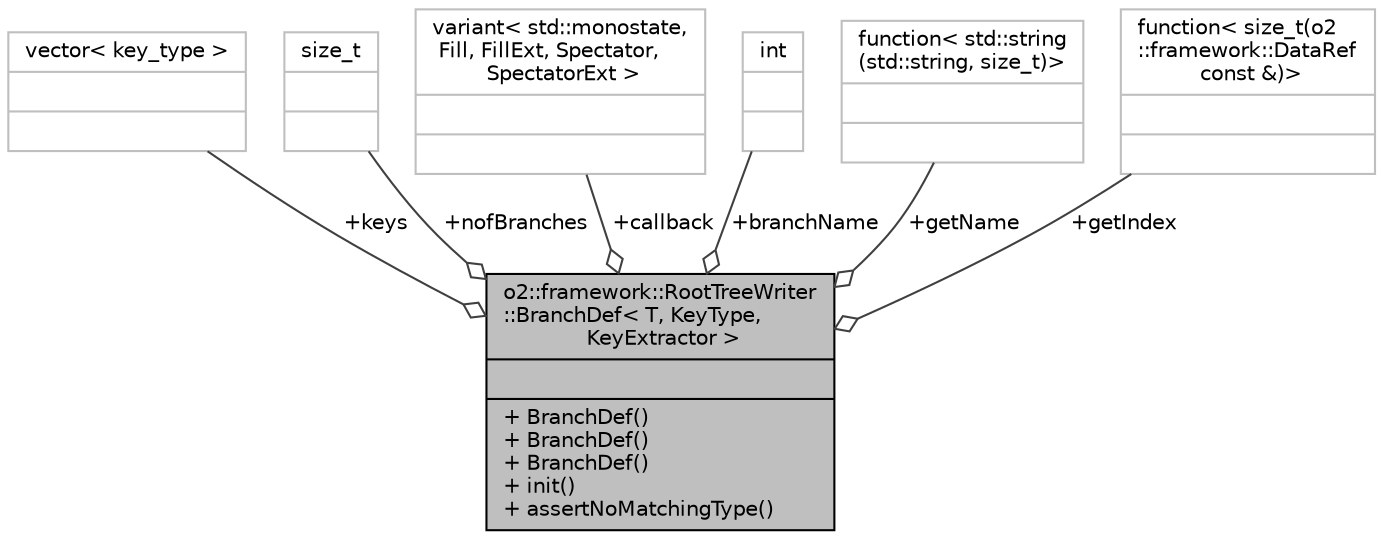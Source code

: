 digraph "o2::framework::RootTreeWriter::BranchDef&lt; T, KeyType, KeyExtractor &gt;"
{
 // INTERACTIVE_SVG=YES
  bgcolor="transparent";
  edge [fontname="Helvetica",fontsize="10",labelfontname="Helvetica",labelfontsize="10"];
  node [fontname="Helvetica",fontsize="10",shape=record];
  Node4 [label="{o2::framework::RootTreeWriter\l::BranchDef\< T, KeyType,\l KeyExtractor \>\n||+ BranchDef()\l+ BranchDef()\l+ BranchDef()\l+ init()\l+ assertNoMatchingType()\l}",height=0.2,width=0.4,color="black", fillcolor="grey75", style="filled", fontcolor="black"];
  Node5 -> Node4 [color="grey25",fontsize="10",style="solid",label=" +keys" ,arrowhead="odiamond",fontname="Helvetica"];
  Node5 [label="{vector\< key_type \>\n||}",height=0.2,width=0.4,color="grey75"];
  Node6 -> Node4 [color="grey25",fontsize="10",style="solid",label=" +nofBranches" ,arrowhead="odiamond",fontname="Helvetica"];
  Node6 [label="{size_t\n||}",height=0.2,width=0.4,color="grey75"];
  Node7 -> Node4 [color="grey25",fontsize="10",style="solid",label=" +callback" ,arrowhead="odiamond",fontname="Helvetica"];
  Node7 [label="{variant\< std::monostate,\l Fill, FillExt, Spectator,\l SpectatorExt \>\n||}",height=0.2,width=0.4,color="grey75"];
  Node8 -> Node4 [color="grey25",fontsize="10",style="solid",label=" +branchName" ,arrowhead="odiamond",fontname="Helvetica"];
  Node8 [label="{int\n||}",height=0.2,width=0.4,color="grey75"];
  Node9 -> Node4 [color="grey25",fontsize="10",style="solid",label=" +getName" ,arrowhead="odiamond",fontname="Helvetica"];
  Node9 [label="{function\< std::string\l(std::string, size_t)\>\n||}",height=0.2,width=0.4,color="grey75"];
  Node10 -> Node4 [color="grey25",fontsize="10",style="solid",label=" +getIndex" ,arrowhead="odiamond",fontname="Helvetica"];
  Node10 [label="{function\< size_t(o2\l::framework::DataRef\l const &)\>\n||}",height=0.2,width=0.4,color="grey75"];
}
